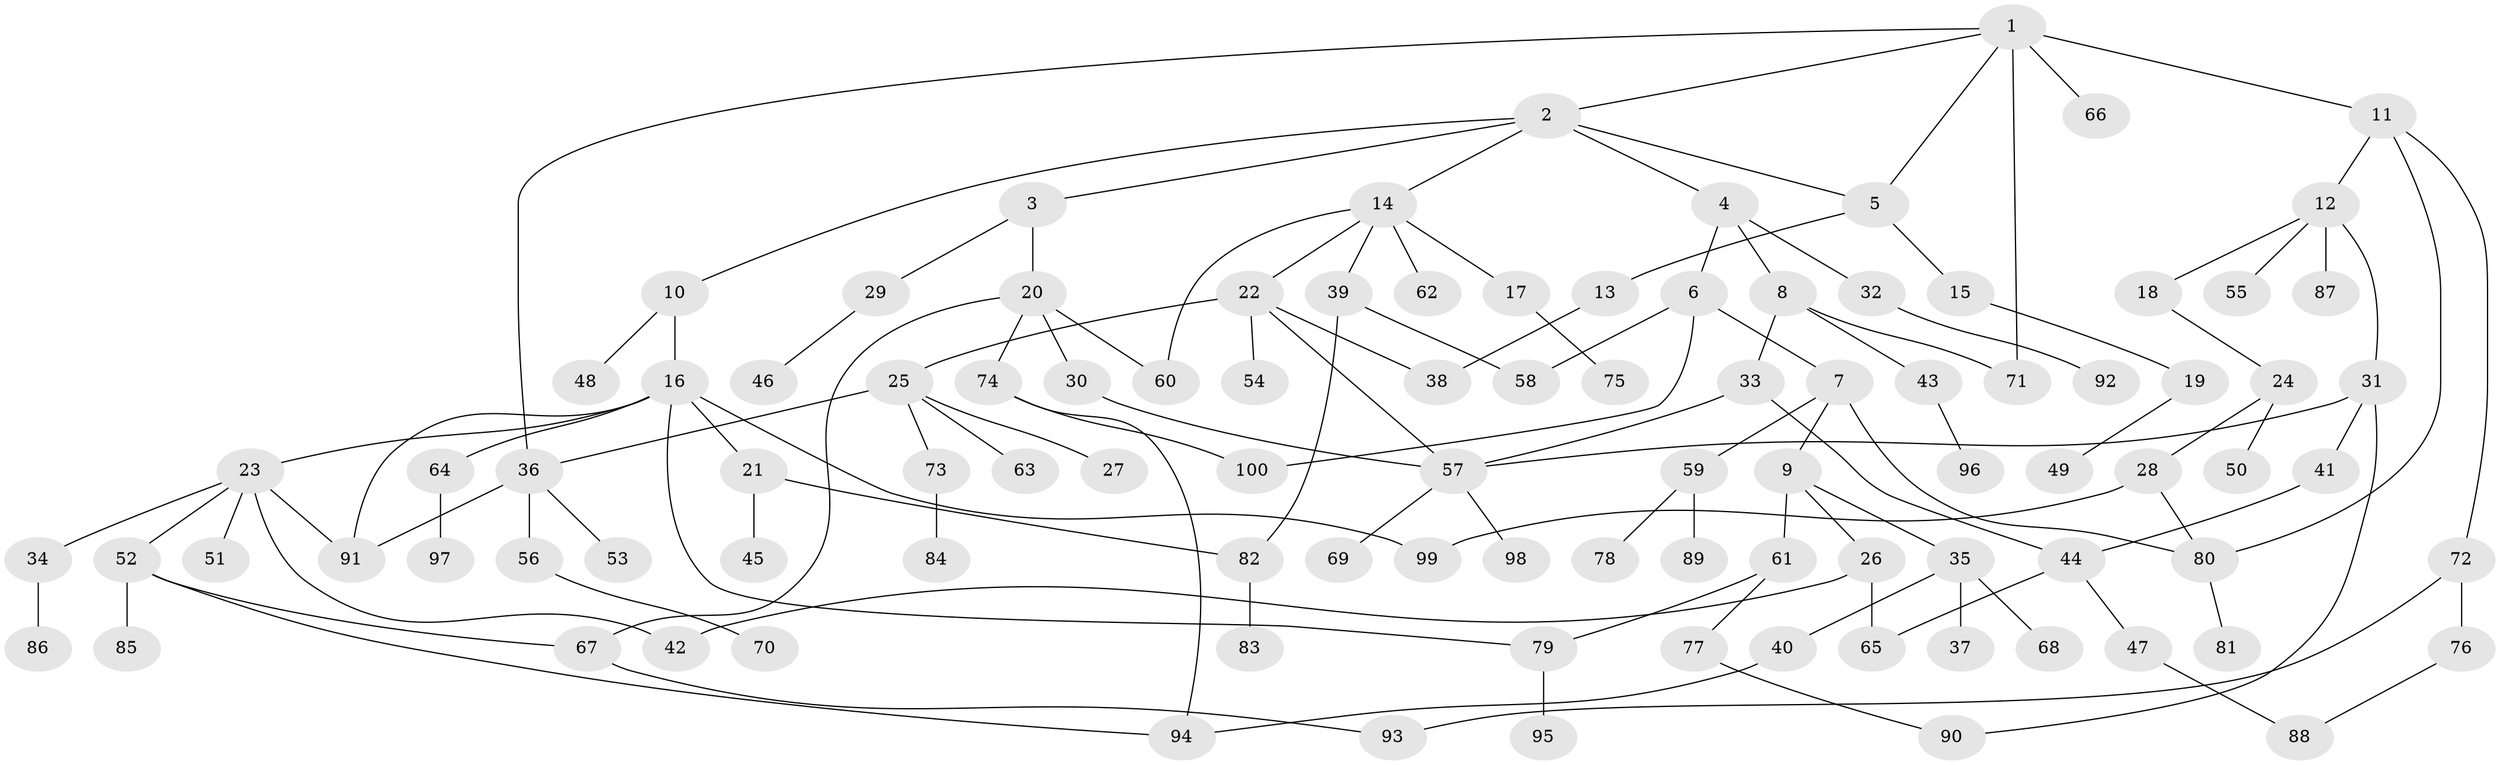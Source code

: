 // Generated by graph-tools (version 1.1) at 2025/38/02/21/25 10:38:51]
// undirected, 100 vertices, 125 edges
graph export_dot {
graph [start="1"]
  node [color=gray90,style=filled];
  1;
  2;
  3;
  4;
  5;
  6;
  7;
  8;
  9;
  10;
  11;
  12;
  13;
  14;
  15;
  16;
  17;
  18;
  19;
  20;
  21;
  22;
  23;
  24;
  25;
  26;
  27;
  28;
  29;
  30;
  31;
  32;
  33;
  34;
  35;
  36;
  37;
  38;
  39;
  40;
  41;
  42;
  43;
  44;
  45;
  46;
  47;
  48;
  49;
  50;
  51;
  52;
  53;
  54;
  55;
  56;
  57;
  58;
  59;
  60;
  61;
  62;
  63;
  64;
  65;
  66;
  67;
  68;
  69;
  70;
  71;
  72;
  73;
  74;
  75;
  76;
  77;
  78;
  79;
  80;
  81;
  82;
  83;
  84;
  85;
  86;
  87;
  88;
  89;
  90;
  91;
  92;
  93;
  94;
  95;
  96;
  97;
  98;
  99;
  100;
  1 -- 2;
  1 -- 11;
  1 -- 66;
  1 -- 71;
  1 -- 5;
  1 -- 36;
  2 -- 3;
  2 -- 4;
  2 -- 5;
  2 -- 10;
  2 -- 14;
  3 -- 20;
  3 -- 29;
  4 -- 6;
  4 -- 8;
  4 -- 32;
  5 -- 13;
  5 -- 15;
  6 -- 7;
  6 -- 58;
  6 -- 100;
  7 -- 9;
  7 -- 59;
  7 -- 80;
  8 -- 33;
  8 -- 43;
  8 -- 71;
  9 -- 26;
  9 -- 35;
  9 -- 61;
  10 -- 16;
  10 -- 48;
  11 -- 12;
  11 -- 72;
  11 -- 80;
  12 -- 18;
  12 -- 31;
  12 -- 55;
  12 -- 87;
  13 -- 38;
  14 -- 17;
  14 -- 22;
  14 -- 39;
  14 -- 60;
  14 -- 62;
  15 -- 19;
  16 -- 21;
  16 -- 23;
  16 -- 64;
  16 -- 91;
  16 -- 79;
  16 -- 99;
  17 -- 75;
  18 -- 24;
  19 -- 49;
  20 -- 30;
  20 -- 74;
  20 -- 60;
  20 -- 67;
  21 -- 45;
  21 -- 82;
  22 -- 25;
  22 -- 54;
  22 -- 38;
  22 -- 57;
  23 -- 34;
  23 -- 42;
  23 -- 51;
  23 -- 52;
  23 -- 91;
  24 -- 28;
  24 -- 50;
  25 -- 27;
  25 -- 36;
  25 -- 63;
  25 -- 73;
  26 -- 65;
  26 -- 42;
  28 -- 80;
  28 -- 99;
  29 -- 46;
  30 -- 57;
  31 -- 41;
  31 -- 90;
  31 -- 57;
  32 -- 92;
  33 -- 44;
  33 -- 57;
  34 -- 86;
  35 -- 37;
  35 -- 40;
  35 -- 68;
  36 -- 53;
  36 -- 56;
  36 -- 91;
  39 -- 82;
  39 -- 58;
  40 -- 94;
  41 -- 44;
  43 -- 96;
  44 -- 47;
  44 -- 65;
  47 -- 88;
  52 -- 67;
  52 -- 85;
  52 -- 94;
  56 -- 70;
  57 -- 69;
  57 -- 98;
  59 -- 78;
  59 -- 89;
  61 -- 77;
  61 -- 79;
  64 -- 97;
  67 -- 93;
  72 -- 76;
  72 -- 93;
  73 -- 84;
  74 -- 94;
  74 -- 100;
  76 -- 88;
  77 -- 90;
  79 -- 95;
  80 -- 81;
  82 -- 83;
}
